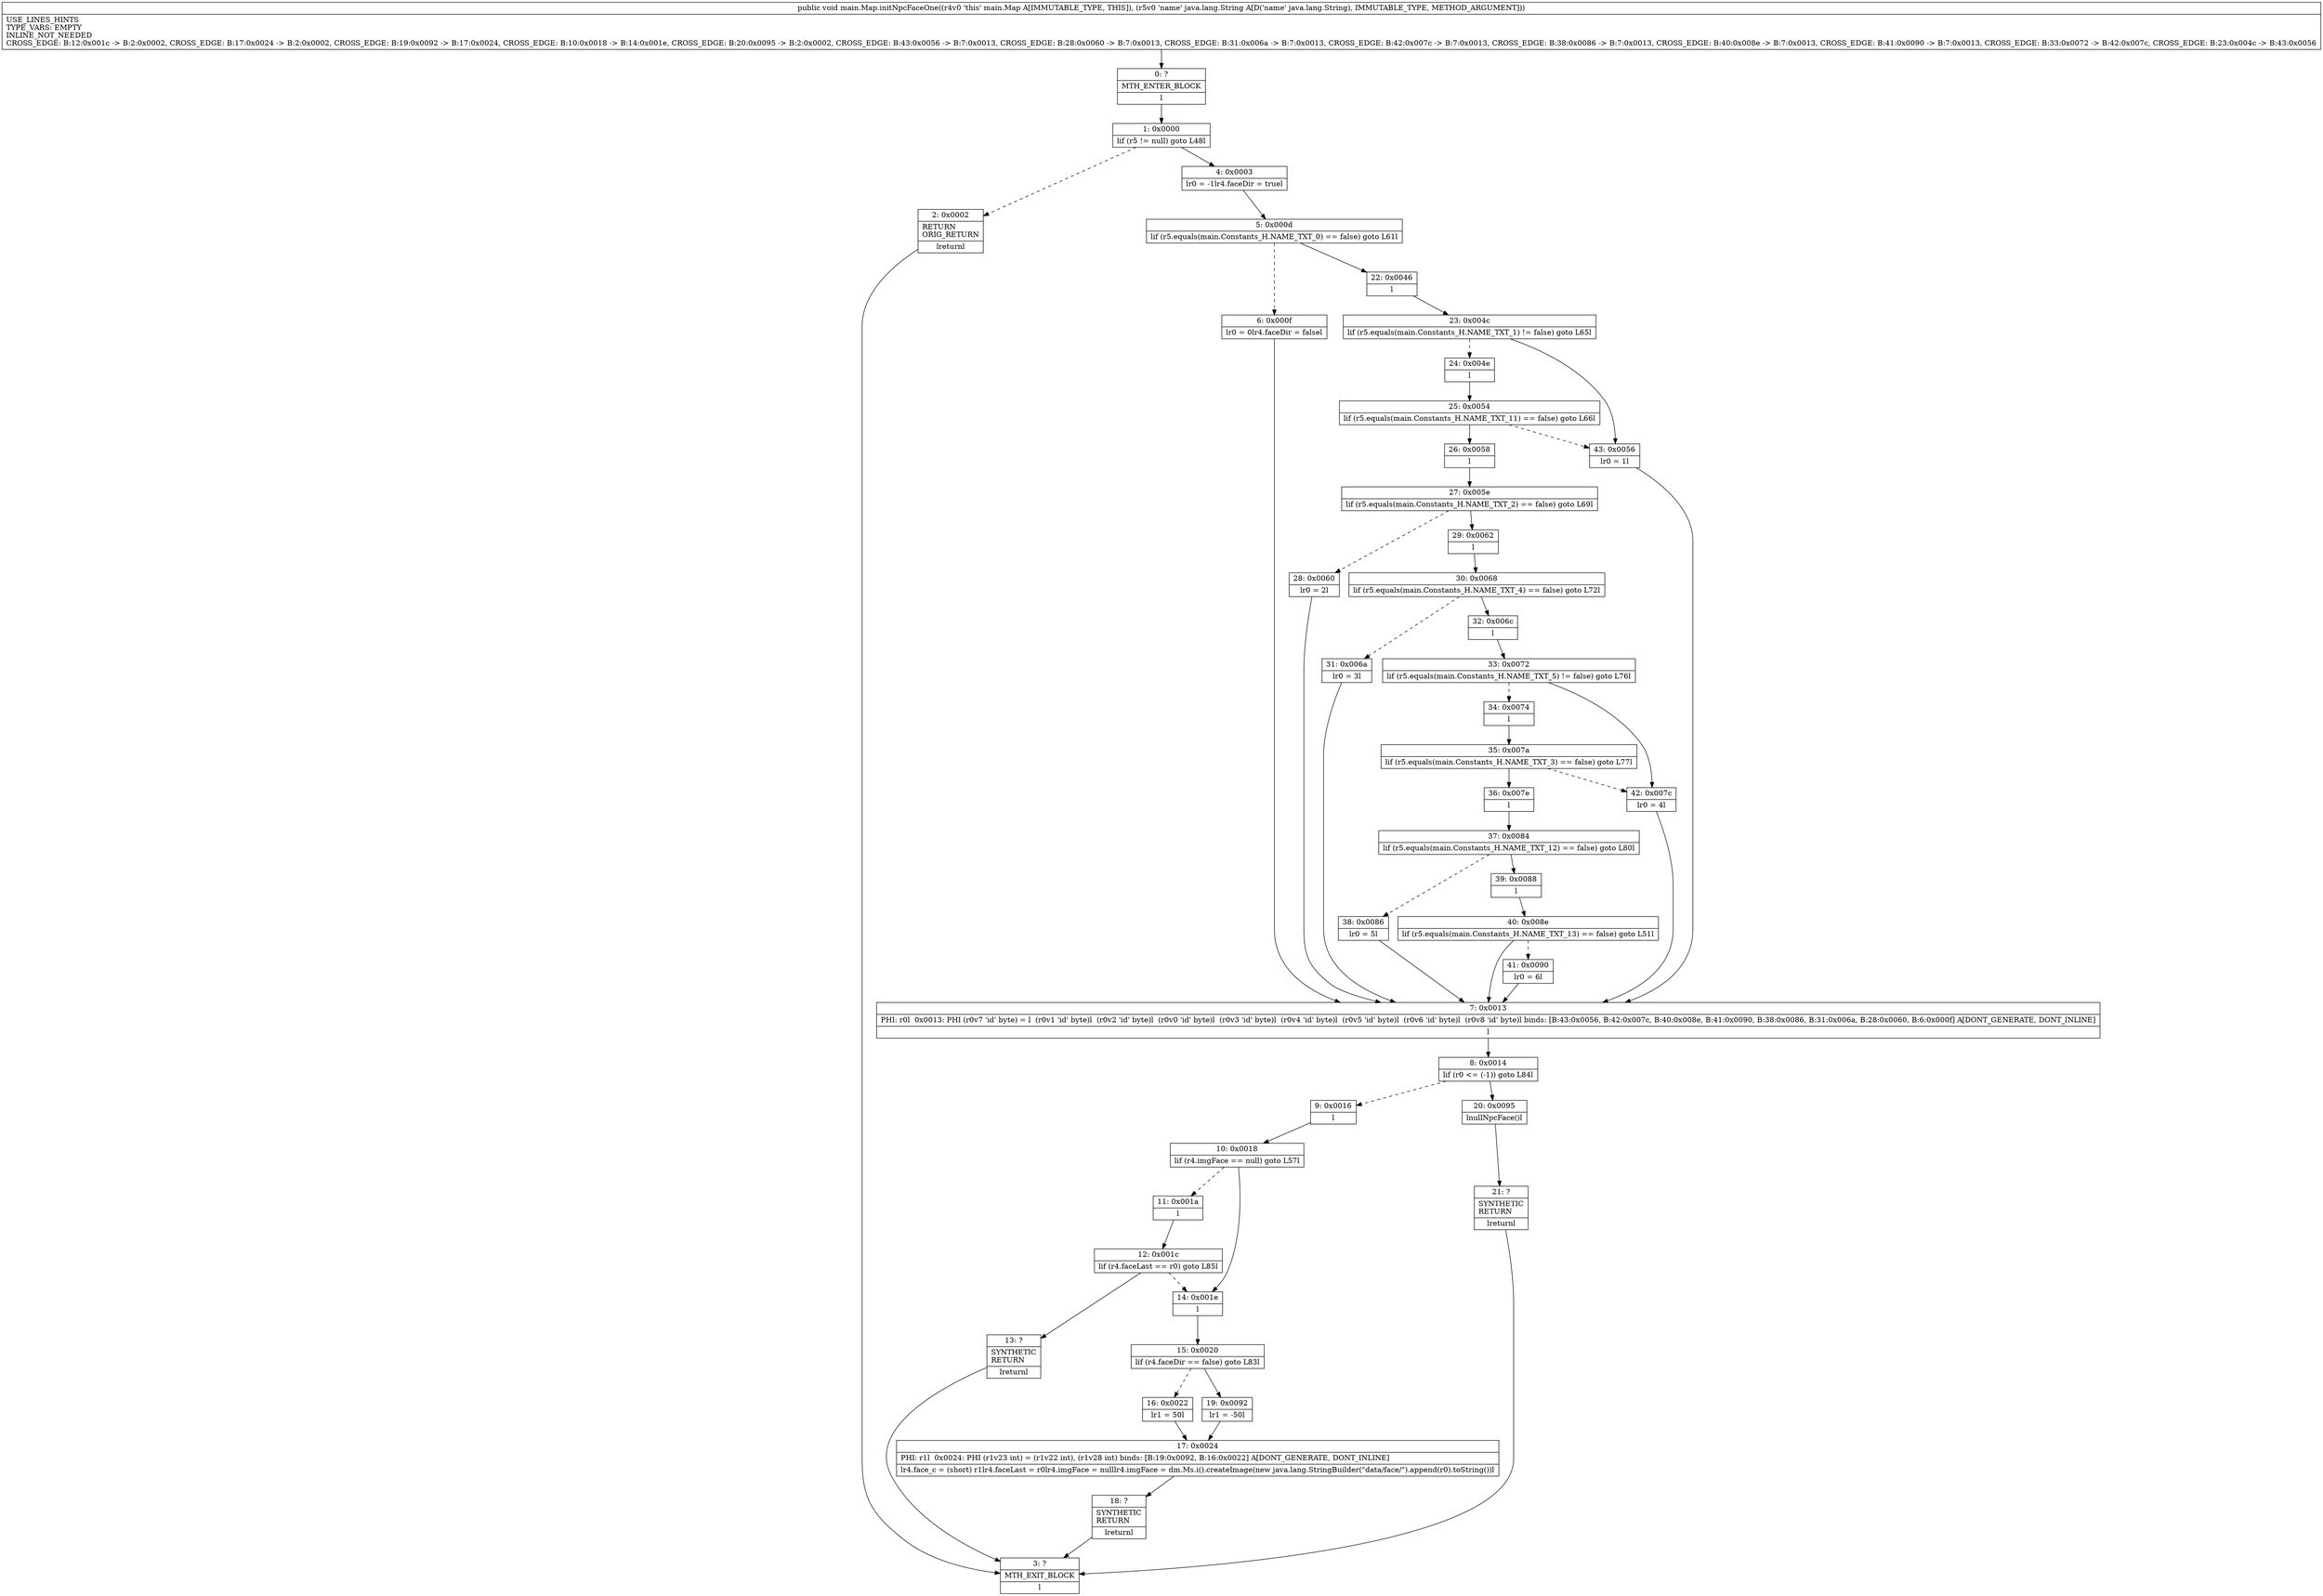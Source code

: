 digraph "CFG formain.Map.initNpcFaceOne(Ljava\/lang\/String;)V" {
Node_0 [shape=record,label="{0\:\ ?|MTH_ENTER_BLOCK\l|l}"];
Node_1 [shape=record,label="{1\:\ 0x0000|lif (r5 != null) goto L48l}"];
Node_2 [shape=record,label="{2\:\ 0x0002|RETURN\lORIG_RETURN\l|lreturnl}"];
Node_3 [shape=record,label="{3\:\ ?|MTH_EXIT_BLOCK\l|l}"];
Node_4 [shape=record,label="{4\:\ 0x0003|lr0 = \-1lr4.faceDir = truel}"];
Node_5 [shape=record,label="{5\:\ 0x000d|lif (r5.equals(main.Constants_H.NAME_TXT_0) == false) goto L61l}"];
Node_6 [shape=record,label="{6\:\ 0x000f|lr0 = 0lr4.faceDir = falsel}"];
Node_7 [shape=record,label="{7\:\ 0x0013|PHI: r0l  0x0013: PHI (r0v7 'id' byte) = l  (r0v1 'id' byte)l  (r0v2 'id' byte)l  (r0v0 'id' byte)l  (r0v3 'id' byte)l  (r0v4 'id' byte)l  (r0v5 'id' byte)l  (r0v6 'id' byte)l  (r0v8 'id' byte)l binds: [B:43:0x0056, B:42:0x007c, B:40:0x008e, B:41:0x0090, B:38:0x0086, B:31:0x006a, B:28:0x0060, B:6:0x000f] A[DONT_GENERATE, DONT_INLINE]\l|l}"];
Node_8 [shape=record,label="{8\:\ 0x0014|lif (r0 \<= (\-1)) goto L84l}"];
Node_9 [shape=record,label="{9\:\ 0x0016|l}"];
Node_10 [shape=record,label="{10\:\ 0x0018|lif (r4.imgFace == null) goto L57l}"];
Node_11 [shape=record,label="{11\:\ 0x001a|l}"];
Node_12 [shape=record,label="{12\:\ 0x001c|lif (r4.faceLast == r0) goto L85l}"];
Node_13 [shape=record,label="{13\:\ ?|SYNTHETIC\lRETURN\l|lreturnl}"];
Node_14 [shape=record,label="{14\:\ 0x001e|l}"];
Node_15 [shape=record,label="{15\:\ 0x0020|lif (r4.faceDir == false) goto L83l}"];
Node_16 [shape=record,label="{16\:\ 0x0022|lr1 = 50l}"];
Node_17 [shape=record,label="{17\:\ 0x0024|PHI: r1l  0x0024: PHI (r1v23 int) = (r1v22 int), (r1v28 int) binds: [B:19:0x0092, B:16:0x0022] A[DONT_GENERATE, DONT_INLINE]\l|lr4.face_c = (short) r1lr4.faceLast = r0lr4.imgFace = nulllr4.imgFace = dm.Ms.i().createImage(new java.lang.StringBuilder(\"data\/face\/\").append(r0).toString())l}"];
Node_18 [shape=record,label="{18\:\ ?|SYNTHETIC\lRETURN\l|lreturnl}"];
Node_19 [shape=record,label="{19\:\ 0x0092|lr1 = \-50l}"];
Node_20 [shape=record,label="{20\:\ 0x0095|lnullNpcFace()l}"];
Node_21 [shape=record,label="{21\:\ ?|SYNTHETIC\lRETURN\l|lreturnl}"];
Node_22 [shape=record,label="{22\:\ 0x0046|l}"];
Node_23 [shape=record,label="{23\:\ 0x004c|lif (r5.equals(main.Constants_H.NAME_TXT_1) != false) goto L65l}"];
Node_24 [shape=record,label="{24\:\ 0x004e|l}"];
Node_25 [shape=record,label="{25\:\ 0x0054|lif (r5.equals(main.Constants_H.NAME_TXT_11) == false) goto L66l}"];
Node_26 [shape=record,label="{26\:\ 0x0058|l}"];
Node_27 [shape=record,label="{27\:\ 0x005e|lif (r5.equals(main.Constants_H.NAME_TXT_2) == false) goto L69l}"];
Node_28 [shape=record,label="{28\:\ 0x0060|lr0 = 2l}"];
Node_29 [shape=record,label="{29\:\ 0x0062|l}"];
Node_30 [shape=record,label="{30\:\ 0x0068|lif (r5.equals(main.Constants_H.NAME_TXT_4) == false) goto L72l}"];
Node_31 [shape=record,label="{31\:\ 0x006a|lr0 = 3l}"];
Node_32 [shape=record,label="{32\:\ 0x006c|l}"];
Node_33 [shape=record,label="{33\:\ 0x0072|lif (r5.equals(main.Constants_H.NAME_TXT_5) != false) goto L76l}"];
Node_34 [shape=record,label="{34\:\ 0x0074|l}"];
Node_35 [shape=record,label="{35\:\ 0x007a|lif (r5.equals(main.Constants_H.NAME_TXT_3) == false) goto L77l}"];
Node_36 [shape=record,label="{36\:\ 0x007e|l}"];
Node_37 [shape=record,label="{37\:\ 0x0084|lif (r5.equals(main.Constants_H.NAME_TXT_12) == false) goto L80l}"];
Node_38 [shape=record,label="{38\:\ 0x0086|lr0 = 5l}"];
Node_39 [shape=record,label="{39\:\ 0x0088|l}"];
Node_40 [shape=record,label="{40\:\ 0x008e|lif (r5.equals(main.Constants_H.NAME_TXT_13) == false) goto L51l}"];
Node_41 [shape=record,label="{41\:\ 0x0090|lr0 = 6l}"];
Node_42 [shape=record,label="{42\:\ 0x007c|lr0 = 4l}"];
Node_43 [shape=record,label="{43\:\ 0x0056|lr0 = 1l}"];
MethodNode[shape=record,label="{public void main.Map.initNpcFaceOne((r4v0 'this' main.Map A[IMMUTABLE_TYPE, THIS]), (r5v0 'name' java.lang.String A[D('name' java.lang.String), IMMUTABLE_TYPE, METHOD_ARGUMENT]))  | USE_LINES_HINTS\lTYPE_VARS: EMPTY\lINLINE_NOT_NEEDED\lCROSS_EDGE: B:12:0x001c \-\> B:2:0x0002, CROSS_EDGE: B:17:0x0024 \-\> B:2:0x0002, CROSS_EDGE: B:19:0x0092 \-\> B:17:0x0024, CROSS_EDGE: B:10:0x0018 \-\> B:14:0x001e, CROSS_EDGE: B:20:0x0095 \-\> B:2:0x0002, CROSS_EDGE: B:43:0x0056 \-\> B:7:0x0013, CROSS_EDGE: B:28:0x0060 \-\> B:7:0x0013, CROSS_EDGE: B:31:0x006a \-\> B:7:0x0013, CROSS_EDGE: B:42:0x007c \-\> B:7:0x0013, CROSS_EDGE: B:38:0x0086 \-\> B:7:0x0013, CROSS_EDGE: B:40:0x008e \-\> B:7:0x0013, CROSS_EDGE: B:41:0x0090 \-\> B:7:0x0013, CROSS_EDGE: B:33:0x0072 \-\> B:42:0x007c, CROSS_EDGE: B:23:0x004c \-\> B:43:0x0056\l}"];
MethodNode -> Node_0;
Node_0 -> Node_1;
Node_1 -> Node_2[style=dashed];
Node_1 -> Node_4;
Node_2 -> Node_3;
Node_4 -> Node_5;
Node_5 -> Node_6[style=dashed];
Node_5 -> Node_22;
Node_6 -> Node_7;
Node_7 -> Node_8;
Node_8 -> Node_9[style=dashed];
Node_8 -> Node_20;
Node_9 -> Node_10;
Node_10 -> Node_11[style=dashed];
Node_10 -> Node_14;
Node_11 -> Node_12;
Node_12 -> Node_14[style=dashed];
Node_12 -> Node_13;
Node_13 -> Node_3;
Node_14 -> Node_15;
Node_15 -> Node_16[style=dashed];
Node_15 -> Node_19;
Node_16 -> Node_17;
Node_17 -> Node_18;
Node_18 -> Node_3;
Node_19 -> Node_17;
Node_20 -> Node_21;
Node_21 -> Node_3;
Node_22 -> Node_23;
Node_23 -> Node_24[style=dashed];
Node_23 -> Node_43;
Node_24 -> Node_25;
Node_25 -> Node_43[style=dashed];
Node_25 -> Node_26;
Node_26 -> Node_27;
Node_27 -> Node_28[style=dashed];
Node_27 -> Node_29;
Node_28 -> Node_7;
Node_29 -> Node_30;
Node_30 -> Node_31[style=dashed];
Node_30 -> Node_32;
Node_31 -> Node_7;
Node_32 -> Node_33;
Node_33 -> Node_34[style=dashed];
Node_33 -> Node_42;
Node_34 -> Node_35;
Node_35 -> Node_42[style=dashed];
Node_35 -> Node_36;
Node_36 -> Node_37;
Node_37 -> Node_38[style=dashed];
Node_37 -> Node_39;
Node_38 -> Node_7;
Node_39 -> Node_40;
Node_40 -> Node_7;
Node_40 -> Node_41[style=dashed];
Node_41 -> Node_7;
Node_42 -> Node_7;
Node_43 -> Node_7;
}

